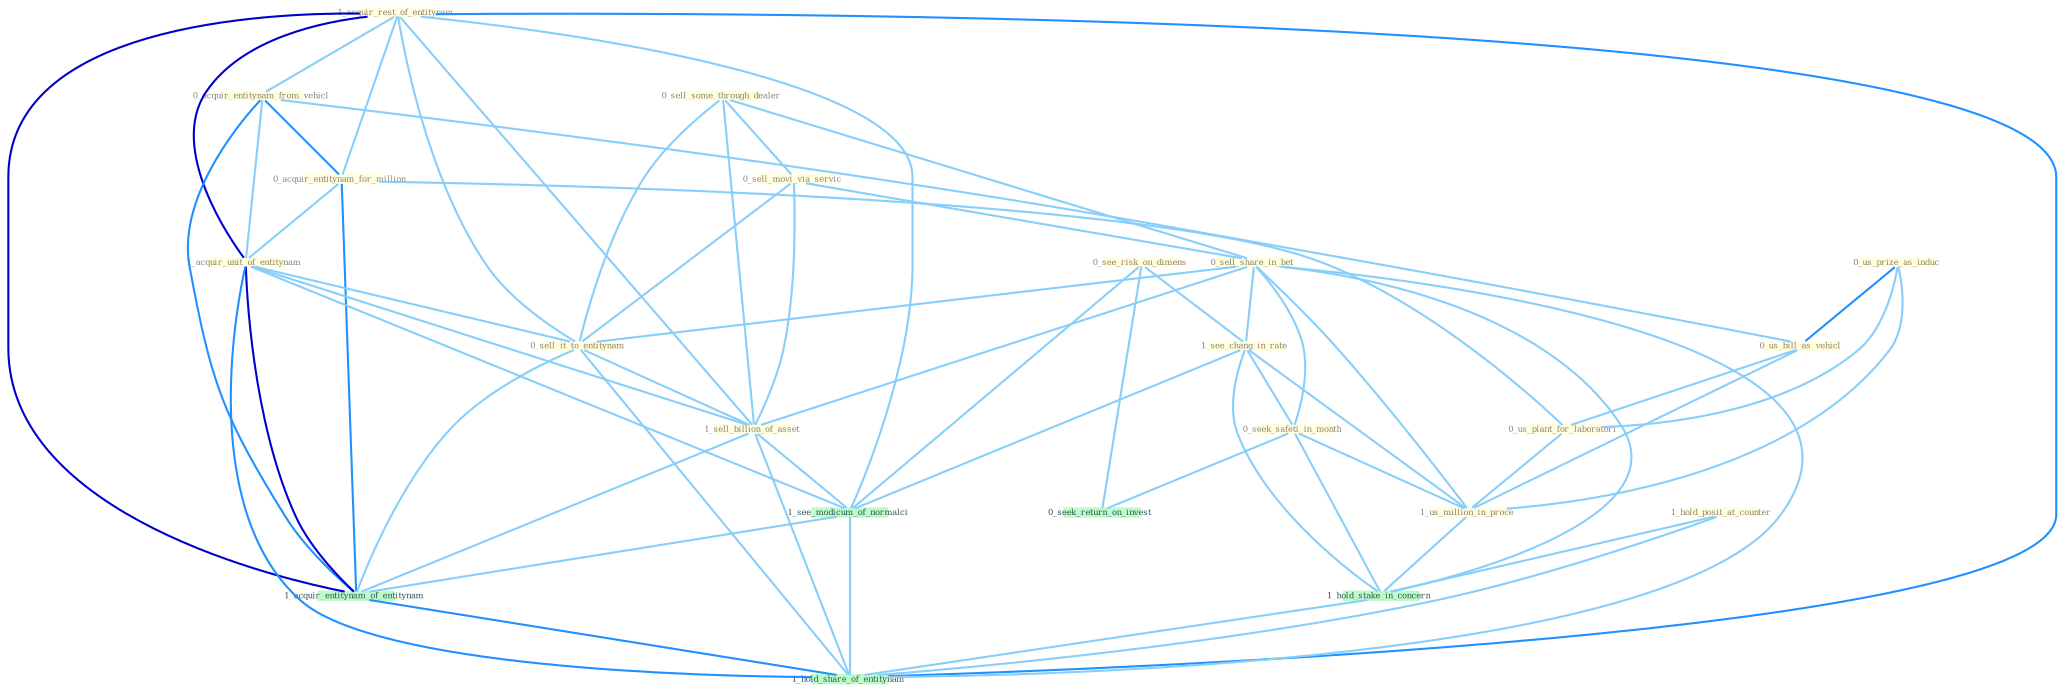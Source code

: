Graph G{ 
    node
    [shape=polygon,style=filled,width=.5,height=.06,color="#BDFCC9",fixedsize=true,fontsize=4,
    fontcolor="#2f4f4f"];
    {node
    [color="#ffffe0", fontcolor="#8b7d6b"] "1_acquir_rest_of_entitynam " "0_us_prize_as_induc " "0_acquir_entitynam_from_vehicl " "0_us_bill_as_vehicl " "0_sell_some_through_dealer " "0_sell_movi_via_servic " "0_see_risk_on_dimens " "0_sell_share_in_bet " "0_acquir_entitynam_for_million " "1_acquir_unit_of_entitynam " "0_us_plant_for_laboratori " "1_see_chang_in_rate " "1_hold_posit_at_counter " "0_sell_it_to_entitynam " "0_seek_safeti_in_month " "1_us_million_in_proce " "1_sell_billion_of_asset "}
{node [color="#fff0f5", fontcolor="#b22222"]}
edge [color="#B0E2FF"];

	"1_acquir_rest_of_entitynam " -- "0_acquir_entitynam_from_vehicl " [w="1", color="#87cefa" ];
	"1_acquir_rest_of_entitynam " -- "0_acquir_entitynam_for_million " [w="1", color="#87cefa" ];
	"1_acquir_rest_of_entitynam " -- "1_acquir_unit_of_entitynam " [w="3", color="#0000cd" , len=0.6];
	"1_acquir_rest_of_entitynam " -- "0_sell_it_to_entitynam " [w="1", color="#87cefa" ];
	"1_acquir_rest_of_entitynam " -- "1_sell_billion_of_asset " [w="1", color="#87cefa" ];
	"1_acquir_rest_of_entitynam " -- "1_see_modicum_of_normalci " [w="1", color="#87cefa" ];
	"1_acquir_rest_of_entitynam " -- "1_acquir_entitynam_of_entitynam " [w="3", color="#0000cd" , len=0.6];
	"1_acquir_rest_of_entitynam " -- "1_hold_share_of_entitynam " [w="2", color="#1e90ff" , len=0.8];
	"0_us_prize_as_induc " -- "0_us_bill_as_vehicl " [w="2", color="#1e90ff" , len=0.8];
	"0_us_prize_as_induc " -- "0_us_plant_for_laboratori " [w="1", color="#87cefa" ];
	"0_us_prize_as_induc " -- "1_us_million_in_proce " [w="1", color="#87cefa" ];
	"0_acquir_entitynam_from_vehicl " -- "0_us_bill_as_vehicl " [w="1", color="#87cefa" ];
	"0_acquir_entitynam_from_vehicl " -- "0_acquir_entitynam_for_million " [w="2", color="#1e90ff" , len=0.8];
	"0_acquir_entitynam_from_vehicl " -- "1_acquir_unit_of_entitynam " [w="1", color="#87cefa" ];
	"0_acquir_entitynam_from_vehicl " -- "1_acquir_entitynam_of_entitynam " [w="2", color="#1e90ff" , len=0.8];
	"0_us_bill_as_vehicl " -- "0_us_plant_for_laboratori " [w="1", color="#87cefa" ];
	"0_us_bill_as_vehicl " -- "1_us_million_in_proce " [w="1", color="#87cefa" ];
	"0_sell_some_through_dealer " -- "0_sell_movi_via_servic " [w="1", color="#87cefa" ];
	"0_sell_some_through_dealer " -- "0_sell_share_in_bet " [w="1", color="#87cefa" ];
	"0_sell_some_through_dealer " -- "0_sell_it_to_entitynam " [w="1", color="#87cefa" ];
	"0_sell_some_through_dealer " -- "1_sell_billion_of_asset " [w="1", color="#87cefa" ];
	"0_sell_movi_via_servic " -- "0_sell_share_in_bet " [w="1", color="#87cefa" ];
	"0_sell_movi_via_servic " -- "0_sell_it_to_entitynam " [w="1", color="#87cefa" ];
	"0_sell_movi_via_servic " -- "1_sell_billion_of_asset " [w="1", color="#87cefa" ];
	"0_see_risk_on_dimens " -- "1_see_chang_in_rate " [w="1", color="#87cefa" ];
	"0_see_risk_on_dimens " -- "0_seek_return_on_invest " [w="1", color="#87cefa" ];
	"0_see_risk_on_dimens " -- "1_see_modicum_of_normalci " [w="1", color="#87cefa" ];
	"0_sell_share_in_bet " -- "1_see_chang_in_rate " [w="1", color="#87cefa" ];
	"0_sell_share_in_bet " -- "0_sell_it_to_entitynam " [w="1", color="#87cefa" ];
	"0_sell_share_in_bet " -- "0_seek_safeti_in_month " [w="1", color="#87cefa" ];
	"0_sell_share_in_bet " -- "1_us_million_in_proce " [w="1", color="#87cefa" ];
	"0_sell_share_in_bet " -- "1_sell_billion_of_asset " [w="1", color="#87cefa" ];
	"0_sell_share_in_bet " -- "1_hold_stake_in_concern " [w="1", color="#87cefa" ];
	"0_sell_share_in_bet " -- "1_hold_share_of_entitynam " [w="1", color="#87cefa" ];
	"0_acquir_entitynam_for_million " -- "1_acquir_unit_of_entitynam " [w="1", color="#87cefa" ];
	"0_acquir_entitynam_for_million " -- "0_us_plant_for_laboratori " [w="1", color="#87cefa" ];
	"0_acquir_entitynam_for_million " -- "1_acquir_entitynam_of_entitynam " [w="2", color="#1e90ff" , len=0.8];
	"1_acquir_unit_of_entitynam " -- "0_sell_it_to_entitynam " [w="1", color="#87cefa" ];
	"1_acquir_unit_of_entitynam " -- "1_sell_billion_of_asset " [w="1", color="#87cefa" ];
	"1_acquir_unit_of_entitynam " -- "1_see_modicum_of_normalci " [w="1", color="#87cefa" ];
	"1_acquir_unit_of_entitynam " -- "1_acquir_entitynam_of_entitynam " [w="3", color="#0000cd" , len=0.6];
	"1_acquir_unit_of_entitynam " -- "1_hold_share_of_entitynam " [w="2", color="#1e90ff" , len=0.8];
	"0_us_plant_for_laboratori " -- "1_us_million_in_proce " [w="1", color="#87cefa" ];
	"1_see_chang_in_rate " -- "0_seek_safeti_in_month " [w="1", color="#87cefa" ];
	"1_see_chang_in_rate " -- "1_us_million_in_proce " [w="1", color="#87cefa" ];
	"1_see_chang_in_rate " -- "1_hold_stake_in_concern " [w="1", color="#87cefa" ];
	"1_see_chang_in_rate " -- "1_see_modicum_of_normalci " [w="1", color="#87cefa" ];
	"1_hold_posit_at_counter " -- "1_hold_stake_in_concern " [w="1", color="#87cefa" ];
	"1_hold_posit_at_counter " -- "1_hold_share_of_entitynam " [w="1", color="#87cefa" ];
	"0_sell_it_to_entitynam " -- "1_sell_billion_of_asset " [w="1", color="#87cefa" ];
	"0_sell_it_to_entitynam " -- "1_acquir_entitynam_of_entitynam " [w="1", color="#87cefa" ];
	"0_sell_it_to_entitynam " -- "1_hold_share_of_entitynam " [w="1", color="#87cefa" ];
	"0_seek_safeti_in_month " -- "1_us_million_in_proce " [w="1", color="#87cefa" ];
	"0_seek_safeti_in_month " -- "1_hold_stake_in_concern " [w="1", color="#87cefa" ];
	"0_seek_safeti_in_month " -- "0_seek_return_on_invest " [w="1", color="#87cefa" ];
	"1_us_million_in_proce " -- "1_hold_stake_in_concern " [w="1", color="#87cefa" ];
	"1_sell_billion_of_asset " -- "1_see_modicum_of_normalci " [w="1", color="#87cefa" ];
	"1_sell_billion_of_asset " -- "1_acquir_entitynam_of_entitynam " [w="1", color="#87cefa" ];
	"1_sell_billion_of_asset " -- "1_hold_share_of_entitynam " [w="1", color="#87cefa" ];
	"1_hold_stake_in_concern " -- "1_hold_share_of_entitynam " [w="1", color="#87cefa" ];
	"1_see_modicum_of_normalci " -- "1_acquir_entitynam_of_entitynam " [w="1", color="#87cefa" ];
	"1_see_modicum_of_normalci " -- "1_hold_share_of_entitynam " [w="1", color="#87cefa" ];
	"1_acquir_entitynam_of_entitynam " -- "1_hold_share_of_entitynam " [w="2", color="#1e90ff" , len=0.8];
}